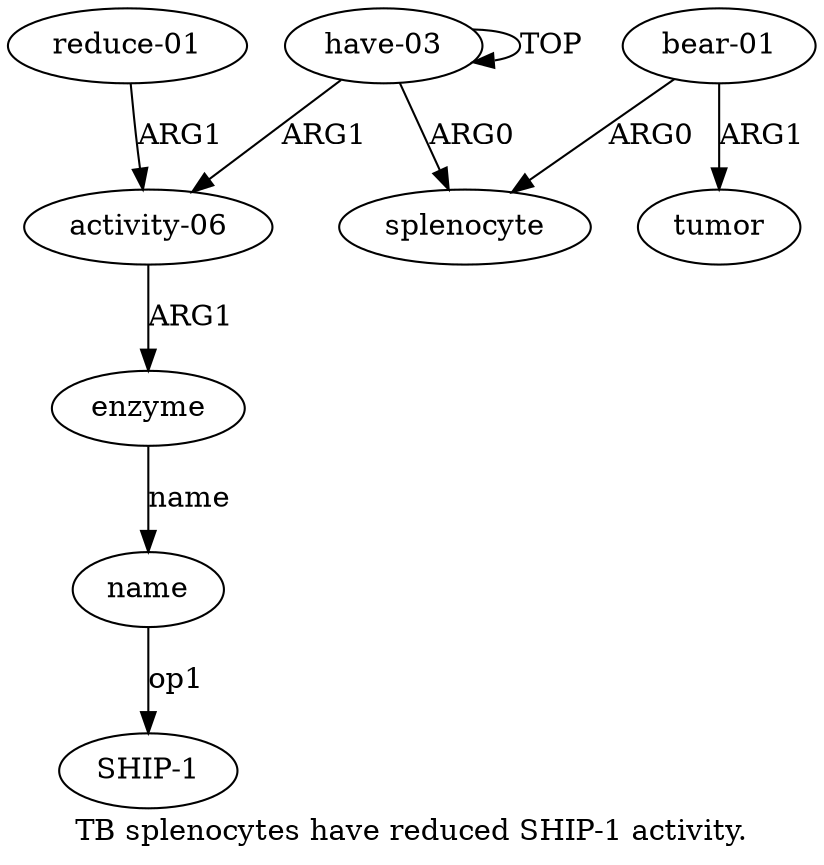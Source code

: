 digraph  {
	graph [label="TB splenocytes have reduced SHIP-1 activity."];
	node [label="\N"];
	"a6 SHIP-1"	 [color=black,
		gold_ind=-1,
		gold_label="SHIP-1",
		label="SHIP-1",
		test_ind=-1,
		test_label="SHIP-1"];
	a1	 [color=black,
		gold_ind=1,
		gold_label=splenocyte,
		label=splenocyte,
		test_ind=1,
		test_label=splenocyte];
	a0	 [color=black,
		gold_ind=0,
		gold_label="have-03",
		label="have-03",
		test_ind=0,
		test_label="have-03"];
	a0 -> a1 [key=0,
	color=black,
	gold_label=ARG0,
	label=ARG0,
	test_label=ARG0];
a0 -> a0 [key=0,
color=black,
gold_label=TOP,
label=TOP,
test_label=TOP];
a4 [color=black,
gold_ind=4,
gold_label="activity-06",
label="activity-06",
test_ind=4,
test_label="activity-06"];
a0 -> a4 [key=0,
color=black,
gold_label=ARG1,
label=ARG1,
test_label=ARG1];
a3 [color=black,
gold_ind=3,
gold_label=tumor,
label=tumor,
test_ind=3,
test_label=tumor];
a2 [color=black,
gold_ind=2,
gold_label="bear-01",
label="bear-01",
test_ind=2,
test_label="bear-01"];
a2 -> a1 [key=0,
color=black,
gold_label=ARG0,
label=ARG0,
test_label=ARG0];
a2 -> a3 [key=0,
color=black,
gold_label=ARG1,
label=ARG1,
test_label=ARG1];
a5 [color=black,
gold_ind=5,
gold_label=enzyme,
label=enzyme,
test_ind=5,
test_label=enzyme];
a6 [color=black,
gold_ind=6,
gold_label=name,
label=name,
test_ind=6,
test_label=name];
a5 -> a6 [key=0,
color=black,
gold_label=name,
label=name,
test_label=name];
a4 -> a5 [key=0,
color=black,
gold_label=ARG1,
label=ARG1,
test_label=ARG1];
a7 [color=black,
gold_ind=7,
gold_label="reduce-01",
label="reduce-01",
test_ind=7,
test_label="reduce-01"];
a7 -> a4 [key=0,
color=black,
gold_label=ARG1,
label=ARG1,
test_label=ARG1];
a6 -> "a6 SHIP-1" [key=0,
color=black,
gold_label=op1,
label=op1,
test_label=op1];
}
